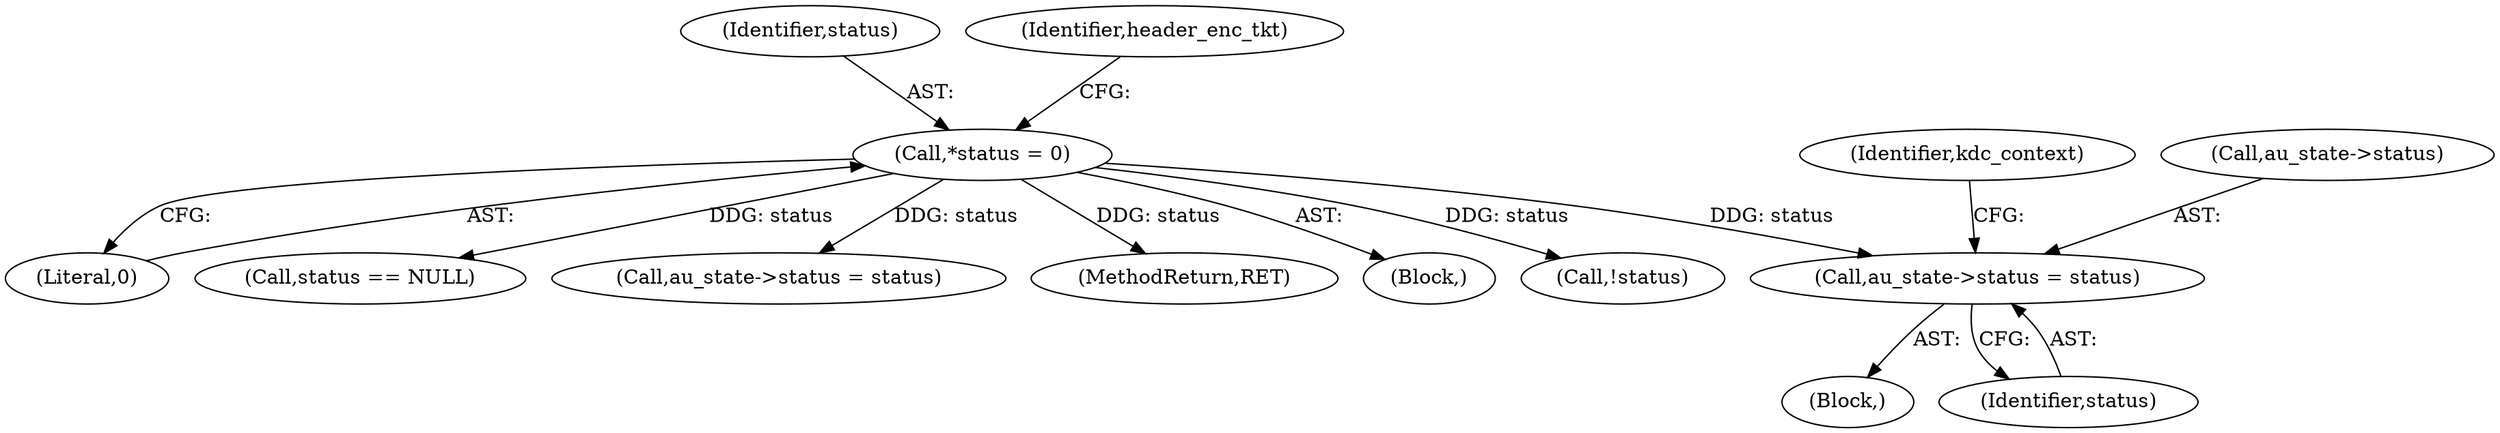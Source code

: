 digraph "0_krb5_ffb35baac6981f9e8914f8f3bffd37f284b85970_0@pointer" {
"1000746" [label="(Call,au_state->status = status)"];
"1000240" [label="(Call,*status = 0)"];
"1000752" [label="(Identifier,kdc_context)"];
"1000242" [label="(Literal,0)"];
"1000241" [label="(Identifier,status)"];
"1002258" [label="(Call,status == NULL)"];
"1000848" [label="(Call,au_state->status = status)"];
"1002500" [label="(MethodReturn,RET)"];
"1000719" [label="(Block,)"];
"1000746" [label="(Call,au_state->status = status)"];
"1000240" [label="(Call,*status = 0)"];
"1000245" [label="(Identifier,header_enc_tkt)"];
"1000171" [label="(Block,)"];
"1000657" [label="(Call,!status)"];
"1000750" [label="(Identifier,status)"];
"1000747" [label="(Call,au_state->status)"];
"1000746" -> "1000719"  [label="AST: "];
"1000746" -> "1000750"  [label="CFG: "];
"1000747" -> "1000746"  [label="AST: "];
"1000750" -> "1000746"  [label="AST: "];
"1000752" -> "1000746"  [label="CFG: "];
"1000240" -> "1000746"  [label="DDG: status"];
"1000240" -> "1000171"  [label="AST: "];
"1000240" -> "1000242"  [label="CFG: "];
"1000241" -> "1000240"  [label="AST: "];
"1000242" -> "1000240"  [label="AST: "];
"1000245" -> "1000240"  [label="CFG: "];
"1000240" -> "1002500"  [label="DDG: status"];
"1000240" -> "1000657"  [label="DDG: status"];
"1000240" -> "1000848"  [label="DDG: status"];
"1000240" -> "1002258"  [label="DDG: status"];
}
